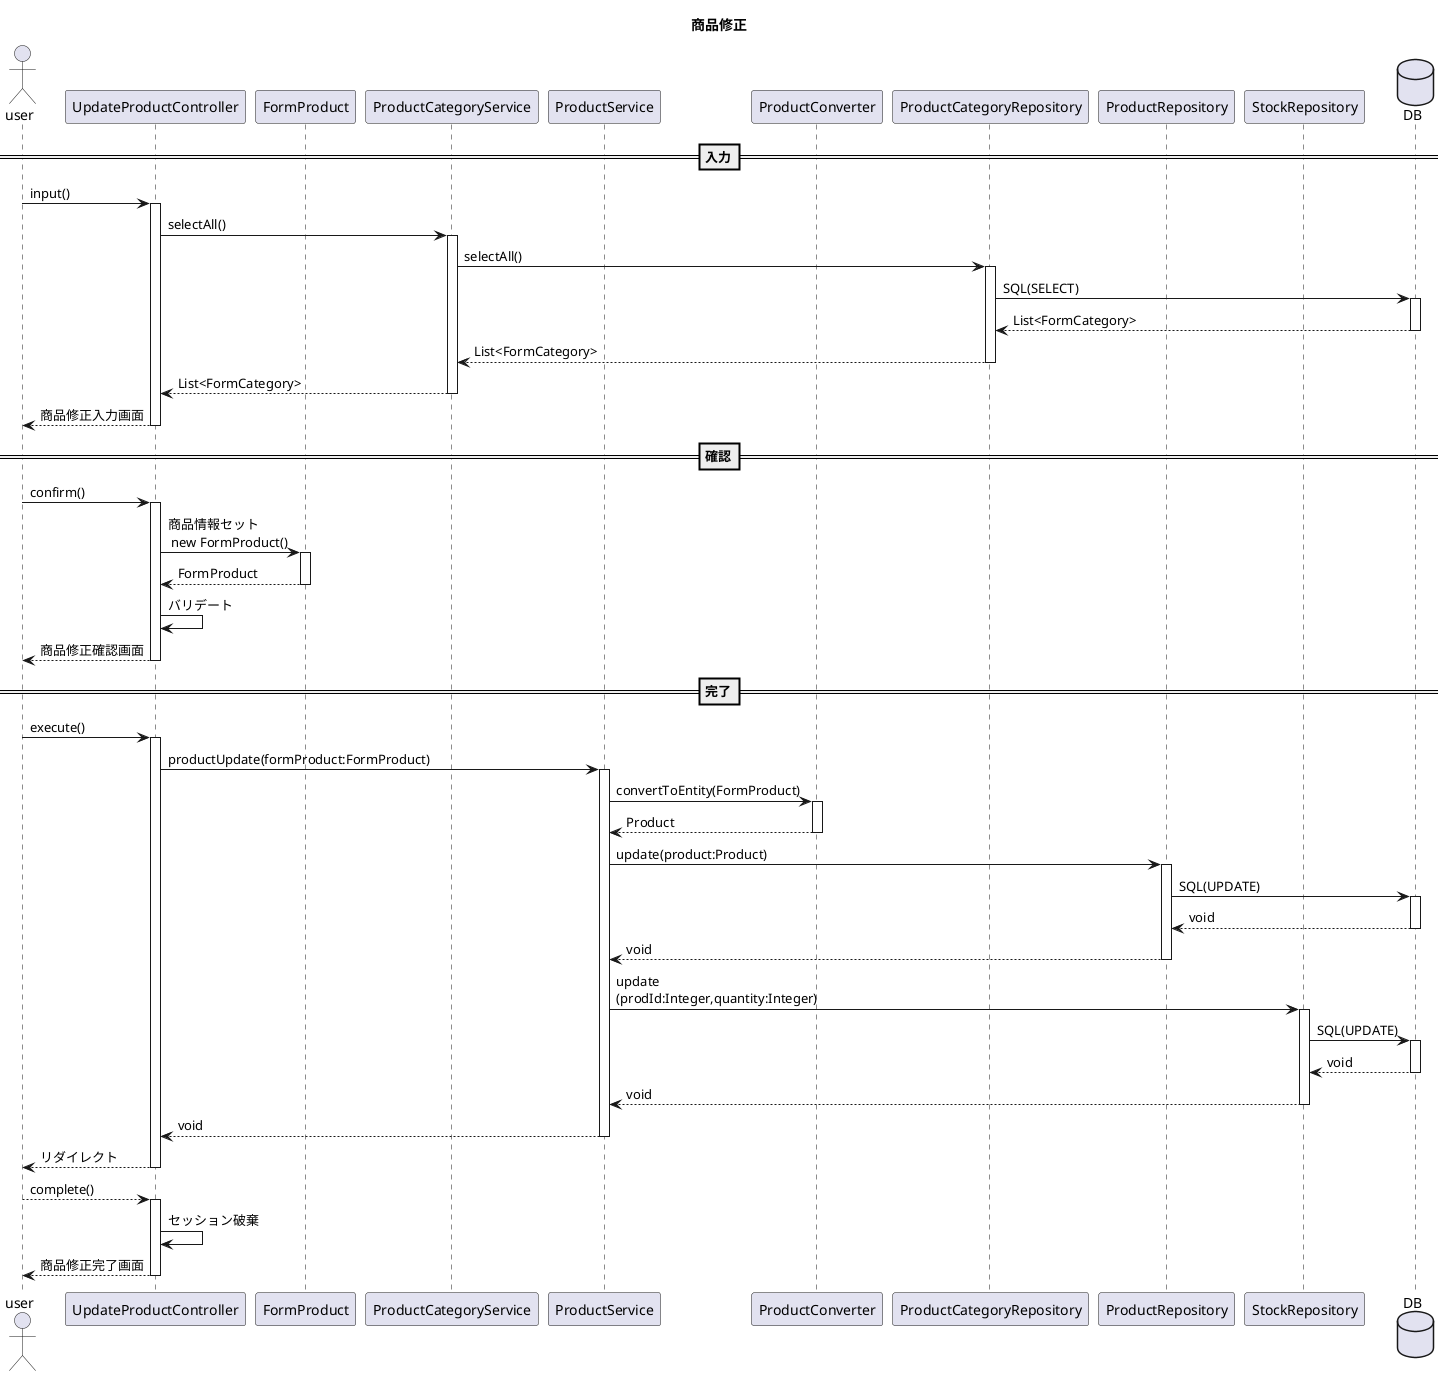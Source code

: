 @startuml
title 商品修正
actor user
participant UpdateProductController as Controller
participant FormProduct as Form
participant ProductCategoryService as Service1
participant ProductService as Service
participant ProductConverter as Helper
participant ProductCategoryRepository as Repository
participant ProductRepository as Repository1
participant StockRepository as Repository2
database DB

==入力==
user -> Controller++:input()
Controller -> Service1++:selectAll()
Service1 -> Repository++:selectAll()
Repository -> DB++:SQL(SELECT)
Repository <-- DB--:List<FormCategory>
Service1 <-- Repository--:List<FormCategory>
Controller <-- Service1--:List<FormCategory>
user <-- Controller--:商品修正入力画面
==確認==
user -> Controller++:confirm()
Controller -> Form++:商品情報セット\n new FormProduct()
Controller <-- Form--:FormProduct
Controller -> Controller:バリデート
user <-- Controller--:商品修正確認画面
==完了==
user -> Controller++:execute()
Controller -> Service++:productUpdate(formProduct:FormProduct)
Service -> Helper++:convertToEntity(FormProduct)
Service <-- Helper--:Product
Service -> Repository1++:update(product:Product)
Repository1 -> DB++:SQL(UPDATE)
Repository1 <-- DB--:void
Service <-- Repository1--:void
Service -> Repository2++:update\n(prodId:Integer,quantity:Integer)
Repository2 -> DB++:SQL(UPDATE)
Repository2 <-- DB--:void
Service <-- Repository2--:void
Controller <-- Service--:void
user <-- Controller--:リダイレクト
user --> Controller++:complete()
Controller -> Controller:セッション破棄
user <-- Controller--:商品修正完了画面

@enduml